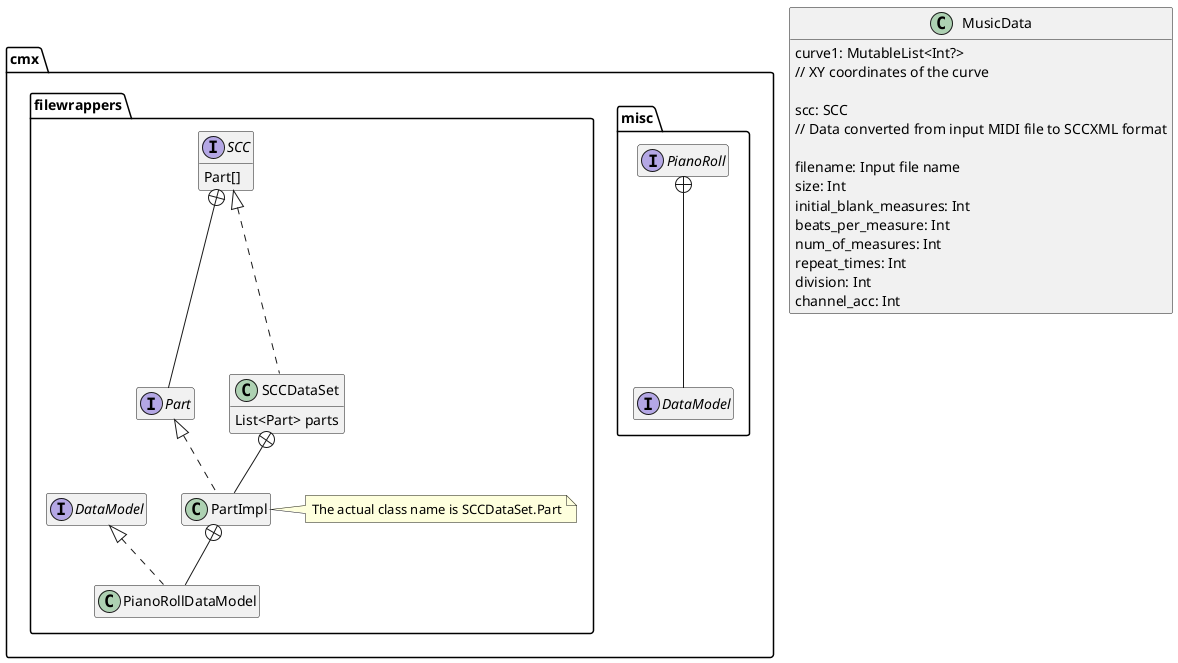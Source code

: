 @startuml
'https://plantuml.com/class-diagram
hide empty members

class MusicData {
    curve1: MutableList<Int?>
    // XY coordinates of the curve

    scc: SCC
    // Data converted from input MIDI file to SCCXML format

    filename: Input file name
    size: Int
    initial_blank_measures: Int
    beats_per_measure: Int
    num_of_measures: Int
    repeat_times: Int
    division: Int
    channel_acc: Int
}

package "cmx" {
    package "misc" {
        interface PianoRoll {
        }
        interface DataModel
        PianoRoll +-- DataModel
    }
    package "filewrappers" {
        interface SCC {
            Part[]
        }
        interface Part
        SCC +-- Part
        class SCCDataSet implements SCC {
            List<Part> parts
        }
        class PartImpl implements Part
        SCCDataSet +-- PartImpl
        note right of PartImpl
            The actual class name is SCCDataSet.Part
        end note

        class PianoRollDataModel implements DataModel
        PartImpl +-- PianoRollDataModel
    }
}

@enduml
